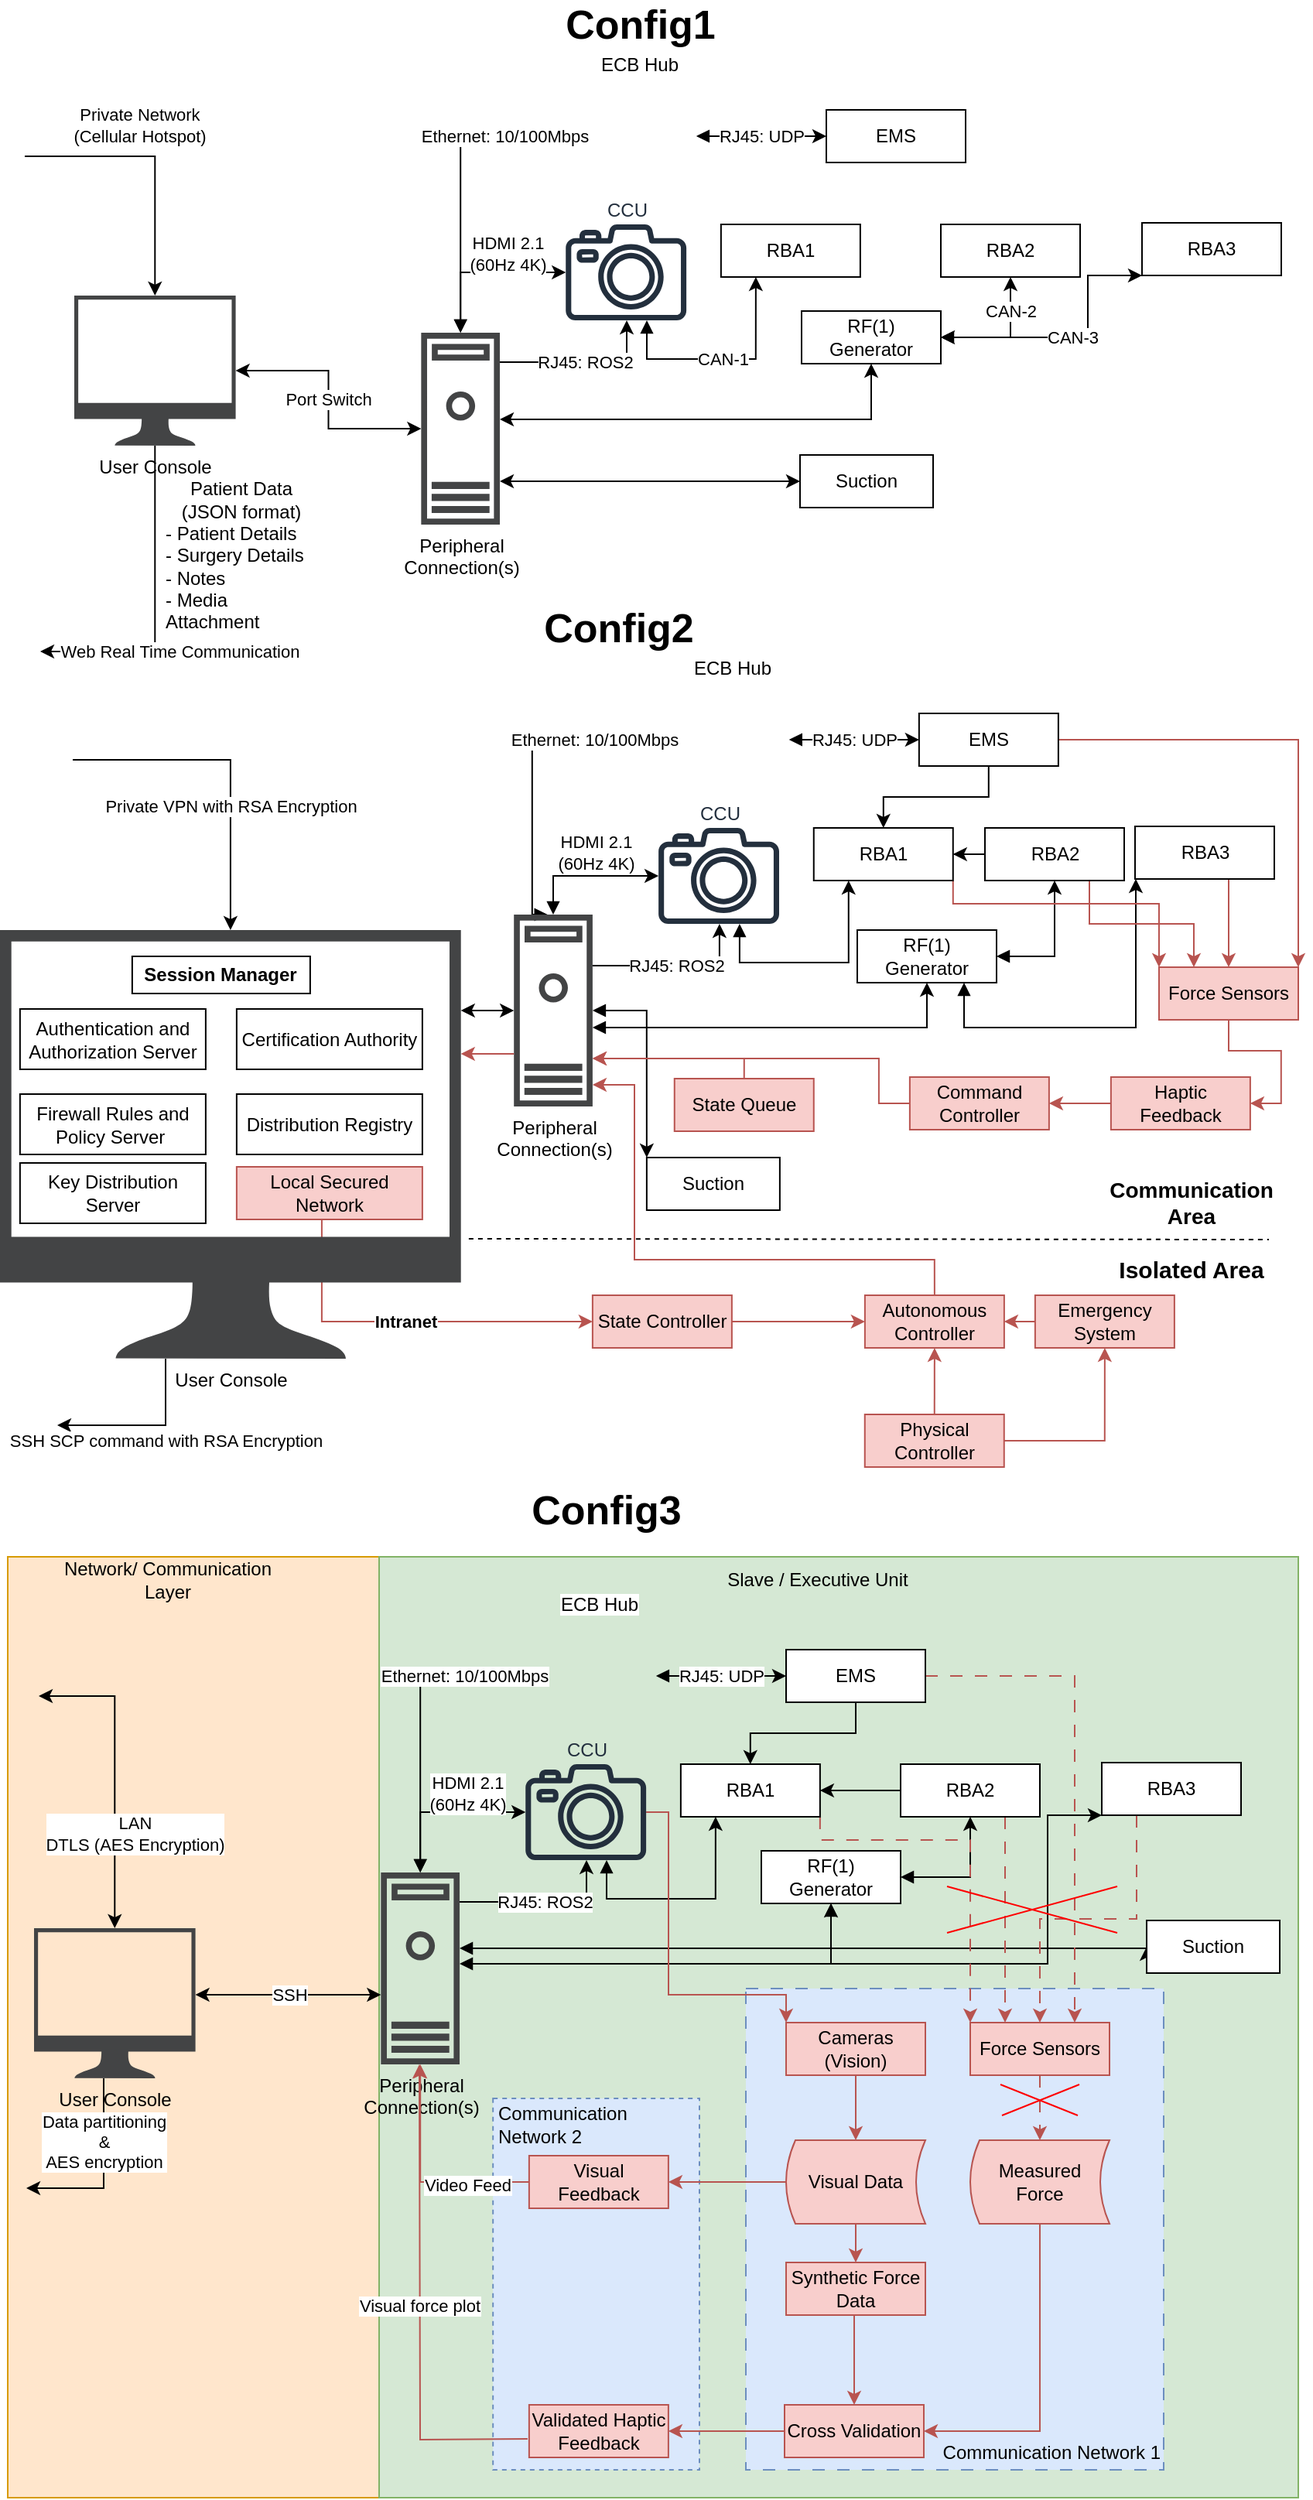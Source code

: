 <mxfile version="23.1.4" type="github">
  <diagram name="Page-1" id="s4RaWJjUozbvL954xzMi">
    <mxGraphModel dx="1195" dy="650" grid="1" gridSize="10" guides="1" tooltips="1" connect="1" arrows="1" fold="1" page="1" pageScale="1" pageWidth="850" pageHeight="1100" math="0" shadow="0">
      <root>
        <mxCell id="0" />
        <mxCell id="1" parent="0" />
        <mxCell id="iPAkWmY3nCHLN92yEFl7-107" value="&lt;p style=&quot;line-height: 110%;&quot;&gt;&lt;br&gt;&lt;/p&gt;" style="rounded=0;whiteSpace=wrap;html=1;fillColor=#ffe6cc;strokeColor=#d79b00;" vertex="1" parent="1">
          <mxGeometry x="8" y="1005" width="240" height="608" as="geometry" />
        </mxCell>
        <mxCell id="iPAkWmY3nCHLN92yEFl7-53" value="&lt;p style=&quot;line-height: 110%;&quot;&gt;&lt;br&gt;&lt;/p&gt;" style="rounded=0;whiteSpace=wrap;html=1;fillColor=#d5e8d4;strokeColor=#82b366;" vertex="1" parent="1">
          <mxGeometry x="248" y="1005" width="594" height="608" as="geometry" />
        </mxCell>
        <mxCell id="iPAkWmY3nCHLN92yEFl7-2" value="" style="rounded=0;whiteSpace=wrap;html=1;dashed=1;fillColor=#dae8fc;strokeColor=#6c8ebf;align=left;" vertex="1" parent="1">
          <mxGeometry x="321.59" y="1355" width="133.41" height="240" as="geometry" />
        </mxCell>
        <mxCell id="iPAkWmY3nCHLN92yEFl7-3" value="&lt;br&gt;&lt;br&gt;&lt;br&gt;&lt;br&gt;&lt;br&gt;&lt;br&gt;&lt;br&gt;&lt;br&gt;&lt;br&gt;&lt;br&gt;&lt;br&gt;&lt;br&gt;&lt;br&gt;&lt;br&gt;&lt;br&gt;&lt;br&gt;&lt;br&gt;&lt;br&gt;&lt;br&gt;&lt;br&gt;Communication Network 1" style="rounded=0;whiteSpace=wrap;html=1;dashed=1;dashPattern=8 8;fillColor=#dae8fc;strokeColor=#6c8ebf;align=right;" vertex="1" parent="1">
          <mxGeometry x="485" y="1284" width="270" height="311" as="geometry" />
        </mxCell>
        <mxCell id="iPAkWmY3nCHLN92yEFl7-4" value="Ethernet: 10/100Mbps" style="edgeStyle=orthogonalEdgeStyle;shape=connector;rounded=0;orthogonalLoop=1;jettySize=auto;html=1;entryX=0;entryY=0.5;entryDx=0;entryDy=0;labelBackgroundColor=default;strokeColor=default;align=center;verticalAlign=middle;fontFamily=Helvetica;fontSize=11;fontColor=default;endArrow=classic;startArrow=block;startFill=1;" edge="1" parent="1" source="iPAkWmY3nCHLN92yEFl7-9" target="iPAkWmY3nCHLN92yEFl7-18">
          <mxGeometry x="0.516" relative="1" as="geometry">
            <Array as="points">
              <mxPoint x="275" y="1082" />
            </Array>
            <mxPoint as="offset" />
          </mxGeometry>
        </mxCell>
        <mxCell id="iPAkWmY3nCHLN92yEFl7-5" value="HDMI 2.1&lt;br&gt;(60Hz 4K)" style="edgeStyle=orthogonalEdgeStyle;shape=connector;rounded=0;orthogonalLoop=1;jettySize=auto;html=1;labelBackgroundColor=default;strokeColor=default;align=center;verticalAlign=middle;fontFamily=Helvetica;fontSize=11;fontColor=default;endArrow=classic;startArrow=block;startFill=1;" edge="1" parent="1" source="iPAkWmY3nCHLN92yEFl7-9" target="iPAkWmY3nCHLN92yEFl7-12">
          <mxGeometry x="0.297" y="12" relative="1" as="geometry">
            <Array as="points">
              <mxPoint x="274.94" y="1170" />
            </Array>
            <mxPoint as="offset" />
          </mxGeometry>
        </mxCell>
        <mxCell id="iPAkWmY3nCHLN92yEFl7-6" style="edgeStyle=orthogonalEdgeStyle;shape=connector;rounded=0;orthogonalLoop=1;jettySize=auto;html=1;entryX=0.5;entryY=1;entryDx=0;entryDy=0;labelBackgroundColor=default;strokeColor=default;align=center;verticalAlign=middle;fontFamily=Helvetica;fontSize=11;fontColor=default;endArrow=classic;startArrow=block;startFill=1;" edge="1" parent="1" source="iPAkWmY3nCHLN92yEFl7-9" target="iPAkWmY3nCHLN92yEFl7-16">
          <mxGeometry relative="1" as="geometry">
            <Array as="points">
              <mxPoint x="540" y="1268" />
            </Array>
          </mxGeometry>
        </mxCell>
        <mxCell id="iPAkWmY3nCHLN92yEFl7-7" style="edgeStyle=orthogonalEdgeStyle;shape=connector;rounded=0;orthogonalLoop=1;jettySize=auto;html=1;entryX=0;entryY=0.5;entryDx=0;entryDy=0;labelBackgroundColor=default;strokeColor=default;align=center;verticalAlign=middle;fontFamily=Helvetica;fontSize=11;fontColor=default;endArrow=classic;startArrow=block;startFill=1;" edge="1" parent="1" source="iPAkWmY3nCHLN92yEFl7-9" target="iPAkWmY3nCHLN92yEFl7-13">
          <mxGeometry relative="1" as="geometry">
            <Array as="points">
              <mxPoint x="744" y="1258" />
            </Array>
          </mxGeometry>
        </mxCell>
        <mxCell id="iPAkWmY3nCHLN92yEFl7-8" value="RJ45: ROS2" style="edgeStyle=orthogonalEdgeStyle;rounded=0;orthogonalLoop=1;jettySize=auto;html=1;" edge="1" parent="1" source="iPAkWmY3nCHLN92yEFl7-9" target="iPAkWmY3nCHLN92yEFl7-12">
          <mxGeometry relative="1" as="geometry">
            <Array as="points">
              <mxPoint x="382" y="1228" />
            </Array>
          </mxGeometry>
        </mxCell>
        <mxCell id="iPAkWmY3nCHLN92yEFl7-9" value="Peripheral&lt;br&gt;Connection(s)" style="sketch=0;pointerEvents=1;shadow=0;dashed=0;html=1;strokeColor=none;fillColor=#434445;aspect=fixed;labelPosition=center;verticalLabelPosition=bottom;verticalAlign=top;align=center;outlineConnect=0;shape=mxgraph.vvd.machine;" vertex="1" parent="1">
          <mxGeometry x="249.17" y="1209" width="50.84" height="124" as="geometry" />
        </mxCell>
        <mxCell id="iPAkWmY3nCHLN92yEFl7-10" style="edgeStyle=orthogonalEdgeStyle;shape=connector;rounded=0;orthogonalLoop=1;jettySize=auto;html=1;entryX=0.25;entryY=1;entryDx=0;entryDy=0;labelBackgroundColor=default;strokeColor=default;align=center;verticalAlign=middle;fontFamily=Helvetica;fontSize=11;fontColor=default;endArrow=classic;startArrow=block;startFill=1;" edge="1" parent="1" source="iPAkWmY3nCHLN92yEFl7-12" target="iPAkWmY3nCHLN92yEFl7-20">
          <mxGeometry relative="1" as="geometry">
            <Array as="points">
              <mxPoint x="395" y="1226" />
              <mxPoint x="465" y="1226" />
            </Array>
          </mxGeometry>
        </mxCell>
        <mxCell id="iPAkWmY3nCHLN92yEFl7-11" style="edgeStyle=orthogonalEdgeStyle;rounded=0;orthogonalLoop=1;jettySize=auto;html=1;entryX=0;entryY=0;entryDx=0;entryDy=0;fillColor=#f8cecc;strokeColor=#b85450;" edge="1" parent="1" source="iPAkWmY3nCHLN92yEFl7-12" target="iPAkWmY3nCHLN92yEFl7-34">
          <mxGeometry relative="1" as="geometry">
            <Array as="points">
              <mxPoint x="435" y="1170" />
              <mxPoint x="435" y="1288" />
              <mxPoint x="511" y="1288" />
            </Array>
          </mxGeometry>
        </mxCell>
        <mxCell id="iPAkWmY3nCHLN92yEFl7-12" value="CCU" style="sketch=0;outlineConnect=0;fontColor=#232F3E;gradientColor=none;fillColor=#232F3D;strokeColor=none;dashed=0;verticalLabelPosition=top;verticalAlign=bottom;align=center;html=1;fontSize=12;fontStyle=0;aspect=fixed;pointerEvents=1;shape=mxgraph.aws4.camera2;labelPosition=center;" vertex="1" parent="1">
          <mxGeometry x="342.59" y="1139" width="78" height="62" as="geometry" />
        </mxCell>
        <mxCell id="iPAkWmY3nCHLN92yEFl7-13" value="Suction" style="rounded=0;whiteSpace=wrap;html=1;" vertex="1" parent="1">
          <mxGeometry x="744" y="1240" width="86" height="34" as="geometry" />
        </mxCell>
        <mxCell id="iPAkWmY3nCHLN92yEFl7-14" style="edgeStyle=orthogonalEdgeStyle;shape=connector;rounded=0;orthogonalLoop=1;jettySize=auto;html=1;entryX=0.5;entryY=1;entryDx=0;entryDy=0;labelBackgroundColor=default;strokeColor=default;align=center;verticalAlign=middle;fontFamily=Helvetica;fontSize=11;fontColor=default;endArrow=classic;startArrow=block;startFill=1;exitX=1;exitY=0.5;exitDx=0;exitDy=0;" edge="1" parent="1" source="iPAkWmY3nCHLN92yEFl7-16" target="iPAkWmY3nCHLN92yEFl7-32">
          <mxGeometry relative="1" as="geometry" />
        </mxCell>
        <mxCell id="iPAkWmY3nCHLN92yEFl7-15" style="edgeStyle=orthogonalEdgeStyle;shape=connector;rounded=0;orthogonalLoop=1;jettySize=auto;html=1;labelBackgroundColor=default;strokeColor=default;align=center;verticalAlign=middle;fontFamily=Helvetica;fontSize=11;fontColor=default;endArrow=classic;startArrow=block;startFill=1;entryX=0;entryY=1;entryDx=0;entryDy=0;" edge="1" parent="1" source="iPAkWmY3nCHLN92yEFl7-16" target="iPAkWmY3nCHLN92yEFl7-23">
          <mxGeometry relative="1" as="geometry">
            <mxPoint x="705" y="1178" as="targetPoint" />
            <Array as="points">
              <mxPoint x="540" y="1268" />
              <mxPoint x="680" y="1268" />
            </Array>
          </mxGeometry>
        </mxCell>
        <mxCell id="iPAkWmY3nCHLN92yEFl7-16" value="RF(1) Generator" style="rounded=0;whiteSpace=wrap;html=1;" vertex="1" parent="1">
          <mxGeometry x="495" y="1195" width="90" height="34" as="geometry" />
        </mxCell>
        <mxCell id="iPAkWmY3nCHLN92yEFl7-17" value="RJ45: UDP" style="edgeStyle=orthogonalEdgeStyle;shape=connector;rounded=0;orthogonalLoop=1;jettySize=auto;html=1;exitX=1;exitY=0.5;exitDx=0;exitDy=0;entryX=0;entryY=0.5;entryDx=0;entryDy=0;labelBackgroundColor=default;strokeColor=default;align=center;verticalAlign=middle;fontFamily=Helvetica;fontSize=11;fontColor=default;endArrow=classic;startArrow=block;startFill=1;" edge="1" parent="1" source="iPAkWmY3nCHLN92yEFl7-18" target="iPAkWmY3nCHLN92yEFl7-26">
          <mxGeometry relative="1" as="geometry">
            <Array as="points" />
          </mxGeometry>
        </mxCell>
        <mxCell id="iPAkWmY3nCHLN92yEFl7-18" value="ECB Hub" style="shape=image;html=1;verticalAlign=bottom;verticalLabelPosition=top;labelBackgroundColor=#ffffff;imageAspect=0;aspect=fixed;image=https://cdn1.iconfinder.com/data/icons/bootstrap-vol-3/16/motherboard-128.png;labelPosition=center;align=center;" vertex="1" parent="1">
          <mxGeometry x="352.94" y="1045" width="74" height="74" as="geometry" />
        </mxCell>
        <mxCell id="iPAkWmY3nCHLN92yEFl7-19" style="edgeStyle=orthogonalEdgeStyle;rounded=0;orthogonalLoop=1;jettySize=auto;html=1;exitX=1;exitY=1;exitDx=0;exitDy=0;entryX=0;entryY=0;entryDx=0;entryDy=0;fillColor=#f8cecc;strokeColor=#b85450;dashed=1;dashPattern=8 8;" edge="1" parent="1" source="iPAkWmY3nCHLN92yEFl7-20" target="iPAkWmY3nCHLN92yEFl7-28">
          <mxGeometry relative="1" as="geometry">
            <Array as="points">
              <mxPoint x="533" y="1188" />
              <mxPoint x="630" y="1188" />
            </Array>
          </mxGeometry>
        </mxCell>
        <mxCell id="iPAkWmY3nCHLN92yEFl7-20" value="RBA1" style="rounded=0;whiteSpace=wrap;html=1;" vertex="1" parent="1">
          <mxGeometry x="442.94" y="1139" width="90" height="34" as="geometry" />
        </mxCell>
        <mxCell id="iPAkWmY3nCHLN92yEFl7-21" value="" style="edgeStyle=orthogonalEdgeStyle;shape=connector;rounded=0;orthogonalLoop=1;jettySize=auto;html=1;labelBackgroundColor=default;strokeColor=default;align=center;verticalAlign=middle;fontFamily=Helvetica;fontSize=11;fontColor=default;endArrow=classic;" edge="1" parent="1" source="iPAkWmY3nCHLN92yEFl7-32" target="iPAkWmY3nCHLN92yEFl7-20">
          <mxGeometry relative="1" as="geometry" />
        </mxCell>
        <mxCell id="iPAkWmY3nCHLN92yEFl7-22" style="edgeStyle=orthogonalEdgeStyle;rounded=0;orthogonalLoop=1;jettySize=auto;html=1;exitX=0.25;exitY=1;exitDx=0;exitDy=0;fillColor=#f8cecc;strokeColor=#b85450;dashed=1;dashPattern=8 8;" edge="1" parent="1" source="iPAkWmY3nCHLN92yEFl7-23" target="iPAkWmY3nCHLN92yEFl7-28">
          <mxGeometry relative="1" as="geometry" />
        </mxCell>
        <mxCell id="iPAkWmY3nCHLN92yEFl7-23" value="RBA3" style="rounded=0;whiteSpace=wrap;html=1;" vertex="1" parent="1">
          <mxGeometry x="715" y="1138" width="90" height="34" as="geometry" />
        </mxCell>
        <mxCell id="iPAkWmY3nCHLN92yEFl7-24" value="" style="edgeStyle=orthogonalEdgeStyle;shape=connector;rounded=0;orthogonalLoop=1;jettySize=auto;html=1;labelBackgroundColor=default;strokeColor=default;align=center;verticalAlign=middle;fontFamily=Helvetica;fontSize=11;fontColor=default;endArrow=classic;" edge="1" parent="1" source="iPAkWmY3nCHLN92yEFl7-26" target="iPAkWmY3nCHLN92yEFl7-20">
          <mxGeometry relative="1" as="geometry" />
        </mxCell>
        <mxCell id="iPAkWmY3nCHLN92yEFl7-25" style="edgeStyle=orthogonalEdgeStyle;rounded=0;orthogonalLoop=1;jettySize=auto;html=1;exitX=1;exitY=0.5;exitDx=0;exitDy=0;entryX=0.75;entryY=0;entryDx=0;entryDy=0;fillColor=#f8cecc;strokeColor=#b85450;dashed=1;dashPattern=8 8;" edge="1" parent="1" source="iPAkWmY3nCHLN92yEFl7-26" target="iPAkWmY3nCHLN92yEFl7-28">
          <mxGeometry relative="1" as="geometry">
            <Array as="points">
              <mxPoint x="698" y="1082" />
            </Array>
          </mxGeometry>
        </mxCell>
        <mxCell id="iPAkWmY3nCHLN92yEFl7-26" value="EMS" style="rounded=0;whiteSpace=wrap;html=1;" vertex="1" parent="1">
          <mxGeometry x="511" y="1065" width="90" height="34" as="geometry" />
        </mxCell>
        <mxCell id="iPAkWmY3nCHLN92yEFl7-27" style="edgeStyle=orthogonalEdgeStyle;rounded=0;orthogonalLoop=1;jettySize=auto;html=1;exitX=0.5;exitY=1;exitDx=0;exitDy=0;fillColor=#f8cecc;strokeColor=#b85450;dashed=1;dashPattern=8 8;" edge="1" parent="1" source="iPAkWmY3nCHLN92yEFl7-28" target="iPAkWmY3nCHLN92yEFl7-39">
          <mxGeometry relative="1" as="geometry" />
        </mxCell>
        <mxCell id="iPAkWmY3nCHLN92yEFl7-28" value="Force Sensors" style="rounded=0;whiteSpace=wrap;html=1;fillColor=#f8cecc;strokeColor=#b85450;" vertex="1" parent="1">
          <mxGeometry x="630" y="1306" width="90" height="34" as="geometry" />
        </mxCell>
        <mxCell id="iPAkWmY3nCHLN92yEFl7-29" value="" style="edgeStyle=orthogonalEdgeStyle;rounded=0;orthogonalLoop=1;jettySize=auto;html=1;fillColor=#f8cecc;strokeColor=#b85450;" edge="1" parent="1" source="iPAkWmY3nCHLN92yEFl7-30" target="iPAkWmY3nCHLN92yEFl7-43">
          <mxGeometry relative="1" as="geometry" />
        </mxCell>
        <mxCell id="iPAkWmY3nCHLN92yEFl7-30" value="Cross Validation" style="rounded=0;whiteSpace=wrap;html=1;fillColor=#f8cecc;strokeColor=#b85450;" vertex="1" parent="1">
          <mxGeometry x="510" y="1553" width="90" height="34" as="geometry" />
        </mxCell>
        <mxCell id="iPAkWmY3nCHLN92yEFl7-31" style="edgeStyle=orthogonalEdgeStyle;rounded=0;orthogonalLoop=1;jettySize=auto;html=1;exitX=0.75;exitY=1;exitDx=0;exitDy=0;entryX=0.25;entryY=0;entryDx=0;entryDy=0;fillColor=#f8cecc;strokeColor=#b85450;dashed=1;dashPattern=8 8;" edge="1" parent="1" source="iPAkWmY3nCHLN92yEFl7-32" target="iPAkWmY3nCHLN92yEFl7-28">
          <mxGeometry relative="1" as="geometry" />
        </mxCell>
        <mxCell id="iPAkWmY3nCHLN92yEFl7-32" value="RBA2" style="rounded=0;whiteSpace=wrap;html=1;" vertex="1" parent="1">
          <mxGeometry x="585" y="1139" width="90" height="34" as="geometry" />
        </mxCell>
        <mxCell id="iPAkWmY3nCHLN92yEFl7-33" style="edgeStyle=orthogonalEdgeStyle;rounded=0;orthogonalLoop=1;jettySize=auto;html=1;exitX=0.5;exitY=1;exitDx=0;exitDy=0;fillColor=#f8cecc;strokeColor=#b85450;" edge="1" parent="1" source="iPAkWmY3nCHLN92yEFl7-34" target="iPAkWmY3nCHLN92yEFl7-37">
          <mxGeometry relative="1" as="geometry" />
        </mxCell>
        <mxCell id="iPAkWmY3nCHLN92yEFl7-34" value="Cameras (Vision)" style="rounded=0;whiteSpace=wrap;html=1;fillColor=#f8cecc;strokeColor=#b85450;" vertex="1" parent="1">
          <mxGeometry x="511" y="1306" width="90" height="34" as="geometry" />
        </mxCell>
        <mxCell id="iPAkWmY3nCHLN92yEFl7-35" value="" style="edgeStyle=orthogonalEdgeStyle;rounded=0;orthogonalLoop=1;jettySize=auto;html=1;fillColor=#f8cecc;strokeColor=#b85450;" edge="1" parent="1" source="iPAkWmY3nCHLN92yEFl7-37" target="iPAkWmY3nCHLN92yEFl7-41">
          <mxGeometry relative="1" as="geometry" />
        </mxCell>
        <mxCell id="iPAkWmY3nCHLN92yEFl7-36" value="" style="edgeStyle=orthogonalEdgeStyle;rounded=0;orthogonalLoop=1;jettySize=auto;html=1;entryX=1;entryY=0.5;entryDx=0;entryDy=0;fillColor=#f8cecc;strokeColor=#b85450;" edge="1" parent="1" source="iPAkWmY3nCHLN92yEFl7-37" target="iPAkWmY3nCHLN92yEFl7-45">
          <mxGeometry relative="1" as="geometry">
            <mxPoint x="446" y="1396" as="targetPoint" />
          </mxGeometry>
        </mxCell>
        <mxCell id="iPAkWmY3nCHLN92yEFl7-37" value="Visual Data" style="shape=dataStorage;whiteSpace=wrap;html=1;fixedSize=1;size=6;fillColor=#f8cecc;strokeColor=#b85450;" vertex="1" parent="1">
          <mxGeometry x="511" y="1382" width="90" height="54" as="geometry" />
        </mxCell>
        <mxCell id="iPAkWmY3nCHLN92yEFl7-38" style="edgeStyle=orthogonalEdgeStyle;rounded=0;orthogonalLoop=1;jettySize=auto;html=1;exitX=0.5;exitY=1;exitDx=0;exitDy=0;entryX=1;entryY=0.5;entryDx=0;entryDy=0;fillColor=#f8cecc;strokeColor=#b85450;" edge="1" parent="1" source="iPAkWmY3nCHLN92yEFl7-39" target="iPAkWmY3nCHLN92yEFl7-30">
          <mxGeometry relative="1" as="geometry" />
        </mxCell>
        <mxCell id="iPAkWmY3nCHLN92yEFl7-39" value="Measured &lt;br&gt;Force" style="shape=dataStorage;whiteSpace=wrap;html=1;fixedSize=1;size=6;fillColor=#f8cecc;strokeColor=#b85450;" vertex="1" parent="1">
          <mxGeometry x="630" y="1382" width="90" height="54" as="geometry" />
        </mxCell>
        <mxCell id="iPAkWmY3nCHLN92yEFl7-40" style="edgeStyle=orthogonalEdgeStyle;rounded=0;orthogonalLoop=1;jettySize=auto;html=1;exitX=0.75;exitY=1;exitDx=0;exitDy=0;entryX=0.5;entryY=0;entryDx=0;entryDy=0;fillColor=#f8cecc;strokeColor=#b85450;" edge="1" parent="1" source="iPAkWmY3nCHLN92yEFl7-41" target="iPAkWmY3nCHLN92yEFl7-30">
          <mxGeometry relative="1" as="geometry">
            <Array as="points">
              <mxPoint x="555" y="1495" />
            </Array>
          </mxGeometry>
        </mxCell>
        <mxCell id="iPAkWmY3nCHLN92yEFl7-41" value="Synthetic Force Data" style="whiteSpace=wrap;html=1;fillColor=#f8cecc;strokeColor=#b85450;" vertex="1" parent="1">
          <mxGeometry x="511" y="1461" width="90" height="34" as="geometry" />
        </mxCell>
        <mxCell id="iPAkWmY3nCHLN92yEFl7-42" value="Visual force plot" style="edgeStyle=orthogonalEdgeStyle;rounded=0;orthogonalLoop=1;jettySize=auto;html=1;fillColor=#f8cecc;strokeColor=#b85450;" edge="1" parent="1">
          <mxGeometry relative="1" as="geometry">
            <mxPoint x="343.94" y="1575" as="sourcePoint" />
            <mxPoint x="274" y="1333" as="targetPoint" />
          </mxGeometry>
        </mxCell>
        <mxCell id="iPAkWmY3nCHLN92yEFl7-43" value="Validated Haptic Feedback" style="rounded=0;whiteSpace=wrap;html=1;fillColor=#f8cecc;strokeColor=#b85450;" vertex="1" parent="1">
          <mxGeometry x="344.94" y="1553" width="90" height="34" as="geometry" />
        </mxCell>
        <mxCell id="iPAkWmY3nCHLN92yEFl7-44" value="Video Feed" style="edgeStyle=orthogonalEdgeStyle;rounded=0;orthogonalLoop=1;jettySize=auto;html=1;exitX=0;exitY=0.5;exitDx=0;exitDy=0;fillColor=#f8cecc;strokeColor=#b85450;" edge="1" parent="1" source="iPAkWmY3nCHLN92yEFl7-45" target="iPAkWmY3nCHLN92yEFl7-9">
          <mxGeometry x="-0.458" y="2" relative="1" as="geometry">
            <mxPoint x="275" y="1318" as="targetPoint" />
            <mxPoint as="offset" />
          </mxGeometry>
        </mxCell>
        <mxCell id="iPAkWmY3nCHLN92yEFl7-45" value="Visual Feedback" style="whiteSpace=wrap;html=1;fillColor=#f8cecc;strokeColor=#b85450;" vertex="1" parent="1">
          <mxGeometry x="344.94" y="1392" width="90" height="34" as="geometry" />
        </mxCell>
        <mxCell id="iPAkWmY3nCHLN92yEFl7-46" value="Communication Network 2" style="text;html=1;align=left;verticalAlign=middle;whiteSpace=wrap;rounded=0;" vertex="1" parent="1">
          <mxGeometry x="323.3" y="1362" width="130" height="20" as="geometry" />
        </mxCell>
        <mxCell id="iPAkWmY3nCHLN92yEFl7-47" value="" style="endArrow=none;html=1;rounded=0;strokeColor=#FF0000;" edge="1" parent="1">
          <mxGeometry width="50" height="50" relative="1" as="geometry">
            <mxPoint x="650.5" y="1366" as="sourcePoint" />
            <mxPoint x="700.5" y="1346" as="targetPoint" />
          </mxGeometry>
        </mxCell>
        <mxCell id="iPAkWmY3nCHLN92yEFl7-48" value="" style="endArrow=none;html=1;rounded=0;strokeColor=#FF0000;" edge="1" parent="1">
          <mxGeometry width="50" height="50" relative="1" as="geometry">
            <mxPoint x="649.5" y="1346" as="sourcePoint" />
            <mxPoint x="699.5" y="1366" as="targetPoint" />
          </mxGeometry>
        </mxCell>
        <mxCell id="iPAkWmY3nCHLN92yEFl7-106" value="LAN &lt;br&gt;DTLS (AES Encryption)" style="edgeStyle=orthogonalEdgeStyle;rounded=0;orthogonalLoop=1;jettySize=auto;html=1;startArrow=classic;startFill=1;" edge="1" parent="1" source="iPAkWmY3nCHLN92yEFl7-49">
          <mxGeometry x="-0.381" y="-13" relative="1" as="geometry">
            <mxPoint x="28" y="1095" as="targetPoint" />
            <Array as="points">
              <mxPoint x="77" y="1095" />
            </Array>
            <mxPoint as="offset" />
          </mxGeometry>
        </mxCell>
        <mxCell id="iPAkWmY3nCHLN92yEFl7-168" value="Data partitioning &lt;br&gt;&amp;amp; &lt;br&gt;AES encryption" style="edgeStyle=orthogonalEdgeStyle;rounded=0;orthogonalLoop=1;jettySize=auto;html=1;" edge="1" parent="1" source="iPAkWmY3nCHLN92yEFl7-49">
          <mxGeometry x="-0.322" relative="1" as="geometry">
            <mxPoint x="20" y="1413" as="targetPoint" />
            <Array as="points">
              <mxPoint x="70" y="1413" />
            </Array>
            <mxPoint as="offset" />
          </mxGeometry>
        </mxCell>
        <mxCell id="iPAkWmY3nCHLN92yEFl7-49" value="User Console" style="sketch=0;pointerEvents=1;shadow=0;dashed=0;html=1;strokeColor=none;fillColor=#434445;aspect=fixed;labelPosition=center;verticalLabelPosition=bottom;verticalAlign=top;align=center;outlineConnect=0;shape=mxgraph.vvd.monitor;" vertex="1" parent="1">
          <mxGeometry x="25.0" y="1245" width="104.3" height="97" as="geometry" />
        </mxCell>
        <mxCell id="iPAkWmY3nCHLN92yEFl7-50" value="SSH" style="edgeStyle=orthogonalEdgeStyle;rounded=0;orthogonalLoop=1;jettySize=auto;html=1;startArrow=classic;startFill=1;" edge="1" parent="1" source="iPAkWmY3nCHLN92yEFl7-49" target="iPAkWmY3nCHLN92yEFl7-9">
          <mxGeometry x="0.013" relative="1" as="geometry">
            <mxPoint x="290.999" y="1245" as="sourcePoint" />
            <mxPoint x="359.17" y="1155" as="targetPoint" />
            <Array as="points">
              <mxPoint x="235" y="1288" />
              <mxPoint x="235" y="1288" />
            </Array>
            <mxPoint as="offset" />
          </mxGeometry>
        </mxCell>
        <mxCell id="iPAkWmY3nCHLN92yEFl7-51" value="" style="endArrow=none;html=1;rounded=0;strokeColor=#FF0000;" edge="1" parent="1">
          <mxGeometry width="50" height="50" relative="1" as="geometry">
            <mxPoint x="615" y="1248" as="sourcePoint" />
            <mxPoint x="725" y="1218" as="targetPoint" />
          </mxGeometry>
        </mxCell>
        <mxCell id="iPAkWmY3nCHLN92yEFl7-52" value="" style="endArrow=none;html=1;rounded=0;strokeColor=#FF0000;" edge="1" parent="1">
          <mxGeometry width="50" height="50" relative="1" as="geometry">
            <mxPoint x="615" y="1218" as="sourcePoint" />
            <mxPoint x="725" y="1248" as="targetPoint" />
          </mxGeometry>
        </mxCell>
        <mxCell id="iPAkWmY3nCHLN92yEFl7-54" value="Slave / Executive Unit" style="text;html=1;align=center;verticalAlign=middle;whiteSpace=wrap;rounded=0;" vertex="1" parent="1">
          <mxGeometry x="463" y="1005" width="137" height="30" as="geometry" />
        </mxCell>
        <mxCell id="iPAkWmY3nCHLN92yEFl7-80" value="Ethernet: 10/100Mbps" style="edgeStyle=orthogonalEdgeStyle;shape=connector;rounded=0;orthogonalLoop=1;jettySize=auto;html=1;entryX=0;entryY=0.5;entryDx=0;entryDy=0;labelBackgroundColor=default;strokeColor=default;align=center;verticalAlign=middle;fontFamily=Helvetica;fontSize=11;fontColor=default;endArrow=classic;startArrow=block;startFill=1;" edge="1" parent="1" source="iPAkWmY3nCHLN92yEFl7-84" target="iPAkWmY3nCHLN92yEFl7-91">
          <mxGeometry x="0.516" relative="1" as="geometry">
            <Array as="points">
              <mxPoint x="301" y="87" />
            </Array>
            <mxPoint as="offset" />
          </mxGeometry>
        </mxCell>
        <mxCell id="iPAkWmY3nCHLN92yEFl7-81" value="HDMI 2.1&lt;br&gt;(60Hz 4K)" style="edgeStyle=orthogonalEdgeStyle;shape=connector;rounded=0;orthogonalLoop=1;jettySize=auto;html=1;labelBackgroundColor=default;strokeColor=default;align=center;verticalAlign=middle;fontFamily=Helvetica;fontSize=11;fontColor=default;endArrow=classic;startArrow=block;startFill=1;" edge="1" parent="1" source="iPAkWmY3nCHLN92yEFl7-84" target="iPAkWmY3nCHLN92yEFl7-86">
          <mxGeometry x="0.297" y="12" relative="1" as="geometry">
            <Array as="points">
              <mxPoint x="300.94" y="175" />
            </Array>
            <mxPoint as="offset" />
          </mxGeometry>
        </mxCell>
        <mxCell id="iPAkWmY3nCHLN92yEFl7-83" value="RJ45: ROS2" style="edgeStyle=orthogonalEdgeStyle;rounded=0;orthogonalLoop=1;jettySize=auto;html=1;" edge="1" parent="1" source="iPAkWmY3nCHLN92yEFl7-84" target="iPAkWmY3nCHLN92yEFl7-86">
          <mxGeometry relative="1" as="geometry">
            <Array as="points">
              <mxPoint x="408" y="233" />
            </Array>
          </mxGeometry>
        </mxCell>
        <mxCell id="iPAkWmY3nCHLN92yEFl7-84" value="Peripheral&lt;br&gt;Connection(s)" style="sketch=0;pointerEvents=1;shadow=0;dashed=0;html=1;strokeColor=none;fillColor=#434445;aspect=fixed;labelPosition=center;verticalLabelPosition=bottom;verticalAlign=top;align=center;outlineConnect=0;shape=mxgraph.vvd.machine;" vertex="1" parent="1">
          <mxGeometry x="275.17" y="214" width="50.84" height="124" as="geometry" />
        </mxCell>
        <mxCell id="iPAkWmY3nCHLN92yEFl7-85" value="CAN-1" style="edgeStyle=orthogonalEdgeStyle;shape=connector;rounded=0;orthogonalLoop=1;jettySize=auto;html=1;entryX=0.25;entryY=1;entryDx=0;entryDy=0;labelBackgroundColor=default;strokeColor=default;align=center;verticalAlign=middle;fontFamily=Helvetica;fontSize=11;fontColor=default;endArrow=classic;startArrow=block;startFill=1;" edge="1" parent="1" source="iPAkWmY3nCHLN92yEFl7-86" target="iPAkWmY3nCHLN92yEFl7-92">
          <mxGeometry relative="1" as="geometry">
            <Array as="points">
              <mxPoint x="421" y="231" />
              <mxPoint x="491" y="231" />
            </Array>
          </mxGeometry>
        </mxCell>
        <mxCell id="iPAkWmY3nCHLN92yEFl7-86" value="CCU" style="sketch=0;outlineConnect=0;fontColor=#232F3E;gradientColor=none;fillColor=#232F3D;strokeColor=none;dashed=0;verticalLabelPosition=top;verticalAlign=bottom;align=center;html=1;fontSize=12;fontStyle=0;aspect=fixed;pointerEvents=1;shape=mxgraph.aws4.camera2;labelPosition=center;" vertex="1" parent="1">
          <mxGeometry x="368.59" y="144" width="78" height="62" as="geometry" />
        </mxCell>
        <mxCell id="iPAkWmY3nCHLN92yEFl7-99" style="edgeStyle=orthogonalEdgeStyle;rounded=0;orthogonalLoop=1;jettySize=auto;html=1;startArrow=classic;startFill=1;" edge="1" parent="1" source="iPAkWmY3nCHLN92yEFl7-87" target="iPAkWmY3nCHLN92yEFl7-84">
          <mxGeometry relative="1" as="geometry">
            <Array as="points">
              <mxPoint x="469" y="310" />
              <mxPoint x="469" y="310" />
            </Array>
          </mxGeometry>
        </mxCell>
        <mxCell id="iPAkWmY3nCHLN92yEFl7-87" value="Suction" style="rounded=0;whiteSpace=wrap;html=1;" vertex="1" parent="1">
          <mxGeometry x="520" y="293" width="86" height="34" as="geometry" />
        </mxCell>
        <mxCell id="iPAkWmY3nCHLN92yEFl7-88" value="CAN-3" style="edgeStyle=orthogonalEdgeStyle;shape=connector;rounded=0;orthogonalLoop=1;jettySize=auto;html=1;labelBackgroundColor=default;strokeColor=default;align=center;verticalAlign=middle;fontFamily=Helvetica;fontSize=11;fontColor=default;endArrow=classic;startArrow=block;startFill=1;entryX=0;entryY=1;entryDx=0;entryDy=0;" edge="1" parent="1" source="iPAkWmY3nCHLN92yEFl7-89" target="iPAkWmY3nCHLN92yEFl7-93">
          <mxGeometry relative="1" as="geometry">
            <mxPoint x="731" y="183" as="targetPoint" />
            <Array as="points">
              <mxPoint x="706" y="217" />
              <mxPoint x="706" y="177" />
            </Array>
          </mxGeometry>
        </mxCell>
        <mxCell id="iPAkWmY3nCHLN92yEFl7-101" style="edgeStyle=orthogonalEdgeStyle;rounded=0;orthogonalLoop=1;jettySize=auto;html=1;startArrow=classic;startFill=1;" edge="1" parent="1" source="iPAkWmY3nCHLN92yEFl7-89" target="iPAkWmY3nCHLN92yEFl7-84">
          <mxGeometry relative="1" as="geometry">
            <Array as="points">
              <mxPoint x="566" y="270" />
            </Array>
          </mxGeometry>
        </mxCell>
        <mxCell id="iPAkWmY3nCHLN92yEFl7-89" value="RF(1) Generator" style="rounded=0;whiteSpace=wrap;html=1;" vertex="1" parent="1">
          <mxGeometry x="521" y="200" width="90" height="34" as="geometry" />
        </mxCell>
        <mxCell id="iPAkWmY3nCHLN92yEFl7-90" value="RJ45: UDP" style="edgeStyle=orthogonalEdgeStyle;shape=connector;rounded=0;orthogonalLoop=1;jettySize=auto;html=1;exitX=1;exitY=0.5;exitDx=0;exitDy=0;entryX=0;entryY=0.5;entryDx=0;entryDy=0;labelBackgroundColor=default;strokeColor=default;align=center;verticalAlign=middle;fontFamily=Helvetica;fontSize=11;fontColor=default;endArrow=classic;startArrow=block;startFill=1;" edge="1" parent="1" source="iPAkWmY3nCHLN92yEFl7-91" target="iPAkWmY3nCHLN92yEFl7-95">
          <mxGeometry relative="1" as="geometry">
            <Array as="points" />
          </mxGeometry>
        </mxCell>
        <mxCell id="iPAkWmY3nCHLN92yEFl7-91" value="ECB Hub" style="shape=image;html=1;verticalAlign=bottom;verticalLabelPosition=top;labelBackgroundColor=#ffffff;imageAspect=0;aspect=fixed;image=https://cdn1.iconfinder.com/data/icons/bootstrap-vol-3/16/motherboard-128.png;labelPosition=center;align=center;" vertex="1" parent="1">
          <mxGeometry x="378.94" y="50" width="74" height="74" as="geometry" />
        </mxCell>
        <mxCell id="iPAkWmY3nCHLN92yEFl7-92" value="RBA1" style="rounded=0;whiteSpace=wrap;html=1;" vertex="1" parent="1">
          <mxGeometry x="468.94" y="144" width="90" height="34" as="geometry" />
        </mxCell>
        <mxCell id="iPAkWmY3nCHLN92yEFl7-93" value="RBA3" style="rounded=0;whiteSpace=wrap;html=1;" vertex="1" parent="1">
          <mxGeometry x="741" y="143" width="90" height="34" as="geometry" />
        </mxCell>
        <mxCell id="iPAkWmY3nCHLN92yEFl7-95" value="EMS" style="rounded=0;whiteSpace=wrap;html=1;" vertex="1" parent="1">
          <mxGeometry x="537" y="70" width="90" height="34" as="geometry" />
        </mxCell>
        <mxCell id="iPAkWmY3nCHLN92yEFl7-100" value="CAN-2" style="edgeStyle=orthogonalEdgeStyle;rounded=0;orthogonalLoop=1;jettySize=auto;html=1;entryX=1;entryY=0.5;entryDx=0;entryDy=0;startArrow=classic;startFill=1;" edge="1" parent="1" source="iPAkWmY3nCHLN92yEFl7-96" target="iPAkWmY3nCHLN92yEFl7-89">
          <mxGeometry x="-0.476" relative="1" as="geometry">
            <mxPoint as="offset" />
          </mxGeometry>
        </mxCell>
        <mxCell id="iPAkWmY3nCHLN92yEFl7-96" value="RBA2" style="rounded=0;whiteSpace=wrap;html=1;" vertex="1" parent="1">
          <mxGeometry x="611" y="144" width="90" height="34" as="geometry" />
        </mxCell>
        <mxCell id="iPAkWmY3nCHLN92yEFl7-102" value="Private Network &lt;br&gt;(Cellular Hotspot)" style="edgeStyle=orthogonalEdgeStyle;rounded=0;orthogonalLoop=1;jettySize=auto;html=1;startArrow=classic;startFill=1;endArrow=none;endFill=0;" edge="1" parent="1" source="iPAkWmY3nCHLN92yEFl7-97">
          <mxGeometry x="0.15" y="-20" relative="1" as="geometry">
            <mxPoint x="19" y="100" as="targetPoint" />
            <Array as="points">
              <mxPoint x="103" y="100" />
            </Array>
            <mxPoint as="offset" />
          </mxGeometry>
        </mxCell>
        <mxCell id="iPAkWmY3nCHLN92yEFl7-104" value="Web Real Time Communication" style="edgeStyle=orthogonalEdgeStyle;rounded=0;orthogonalLoop=1;jettySize=auto;html=1;" edge="1" parent="1" source="iPAkWmY3nCHLN92yEFl7-97">
          <mxGeometry x="0.284" y="-16" relative="1" as="geometry">
            <mxPoint x="29" y="420" as="targetPoint" />
            <Array as="points">
              <mxPoint x="103" y="420" />
            </Array>
            <mxPoint x="16" y="16" as="offset" />
          </mxGeometry>
        </mxCell>
        <mxCell id="iPAkWmY3nCHLN92yEFl7-97" value="User Console" style="sketch=0;pointerEvents=1;shadow=0;dashed=0;html=1;strokeColor=none;fillColor=#434445;aspect=fixed;labelPosition=center;verticalLabelPosition=bottom;verticalAlign=top;align=center;outlineConnect=0;shape=mxgraph.vvd.monitor;" vertex="1" parent="1">
          <mxGeometry x="51.0" y="190" width="104.3" height="97" as="geometry" />
        </mxCell>
        <mxCell id="iPAkWmY3nCHLN92yEFl7-98" value="Port Switch" style="edgeStyle=orthogonalEdgeStyle;rounded=0;orthogonalLoop=1;jettySize=auto;html=1;startArrow=classic;startFill=1;" edge="1" parent="1" source="iPAkWmY3nCHLN92yEFl7-97" target="iPAkWmY3nCHLN92yEFl7-84">
          <mxGeometry relative="1" as="geometry">
            <mxPoint x="316.999" y="250" as="sourcePoint" />
            <mxPoint x="385.17" y="160" as="targetPoint" />
            <Array as="points" />
          </mxGeometry>
        </mxCell>
        <mxCell id="iPAkWmY3nCHLN92yEFl7-105" value="Patient Data&lt;br&gt;(JSON format)&lt;br&gt;&lt;div style=&quot;text-align: left;&quot;&gt;&lt;span style=&quot;background-color: initial;&quot;&gt;- Patient Details&lt;/span&gt;&lt;/div&gt;&lt;div style=&quot;text-align: left;&quot;&gt;&lt;span style=&quot;background-color: initial;&quot;&gt;- Surgery Details&lt;/span&gt;&lt;/div&gt;&lt;div style=&quot;text-align: left;&quot;&gt;&lt;span style=&quot;background-color: initial;&quot;&gt;- Notes&lt;/span&gt;&lt;/div&gt;&lt;div style=&quot;text-align: left;&quot;&gt;&lt;span style=&quot;background-color: initial;&quot;&gt;- Media Attachment&lt;/span&gt;&lt;/div&gt;" style="text;html=1;align=center;verticalAlign=middle;whiteSpace=wrap;rounded=0;" vertex="1" parent="1">
          <mxGeometry x="109" y="313" width="100" height="90" as="geometry" />
        </mxCell>
        <mxCell id="iPAkWmY3nCHLN92yEFl7-108" value="Network/ Communication Layer" style="text;html=1;align=center;verticalAlign=middle;whiteSpace=wrap;rounded=0;" vertex="1" parent="1">
          <mxGeometry x="42.65" y="1005" width="137" height="30" as="geometry" />
        </mxCell>
        <mxCell id="iPAkWmY3nCHLN92yEFl7-109" value="Ethernet: 10/100Mbps" style="edgeStyle=orthogonalEdgeStyle;shape=connector;rounded=0;orthogonalLoop=1;jettySize=auto;html=1;entryX=0;entryY=0.5;entryDx=0;entryDy=0;labelBackgroundColor=default;strokeColor=default;align=center;verticalAlign=middle;fontFamily=Helvetica;fontSize=11;fontColor=default;endArrow=classic;exitX=0.428;exitY=0;exitDx=0;exitDy=0;exitPerimeter=0;startArrow=block;startFill=1;" edge="1" parent="1" source="iPAkWmY3nCHLN92yEFl7-114" target="iPAkWmY3nCHLN92yEFl7-122">
          <mxGeometry x="0.516" relative="1" as="geometry">
            <Array as="points">
              <mxPoint x="346.88" y="590" />
              <mxPoint x="346.88" y="477" />
            </Array>
            <mxPoint as="offset" />
          </mxGeometry>
        </mxCell>
        <mxCell id="iPAkWmY3nCHLN92yEFl7-110" value="HDMI 2.1&lt;br&gt;(60Hz 4K)" style="edgeStyle=orthogonalEdgeStyle;shape=connector;rounded=0;orthogonalLoop=1;jettySize=auto;html=1;labelBackgroundColor=default;strokeColor=default;align=center;verticalAlign=middle;fontFamily=Helvetica;fontSize=11;fontColor=default;endArrow=classic;startArrow=block;startFill=1;" edge="1" parent="1" source="iPAkWmY3nCHLN92yEFl7-114" target="iPAkWmY3nCHLN92yEFl7-116">
          <mxGeometry x="0.117" y="15" relative="1" as="geometry">
            <Array as="points">
              <mxPoint x="360.88" y="565" />
            </Array>
            <mxPoint as="offset" />
          </mxGeometry>
        </mxCell>
        <mxCell id="iPAkWmY3nCHLN92yEFl7-111" style="edgeStyle=orthogonalEdgeStyle;shape=connector;rounded=0;orthogonalLoop=1;jettySize=auto;html=1;entryX=0.5;entryY=1;entryDx=0;entryDy=0;labelBackgroundColor=default;strokeColor=default;align=center;verticalAlign=middle;fontFamily=Helvetica;fontSize=11;fontColor=default;endArrow=classic;startArrow=block;startFill=1;" edge="1" parent="1" source="iPAkWmY3nCHLN92yEFl7-114" target="iPAkWmY3nCHLN92yEFl7-120">
          <mxGeometry relative="1" as="geometry">
            <Array as="points">
              <mxPoint x="602" y="663" />
            </Array>
          </mxGeometry>
        </mxCell>
        <mxCell id="iPAkWmY3nCHLN92yEFl7-112" style="edgeStyle=orthogonalEdgeStyle;shape=connector;rounded=0;orthogonalLoop=1;jettySize=auto;html=1;entryX=0;entryY=0;entryDx=0;entryDy=0;labelBackgroundColor=default;strokeColor=default;align=center;verticalAlign=middle;fontFamily=Helvetica;fontSize=11;fontColor=default;endArrow=classic;startArrow=block;startFill=1;" edge="1" parent="1" source="iPAkWmY3nCHLN92yEFl7-114" target="iPAkWmY3nCHLN92yEFl7-117">
          <mxGeometry relative="1" as="geometry">
            <Array as="points">
              <mxPoint x="420.94" y="652" />
            </Array>
          </mxGeometry>
        </mxCell>
        <mxCell id="iPAkWmY3nCHLN92yEFl7-113" value="RJ45: ROS2" style="edgeStyle=orthogonalEdgeStyle;rounded=0;orthogonalLoop=1;jettySize=auto;html=1;" edge="1" parent="1" source="iPAkWmY3nCHLN92yEFl7-114" target="iPAkWmY3nCHLN92yEFl7-116">
          <mxGeometry relative="1" as="geometry">
            <Array as="points">
              <mxPoint x="467.94" y="623" />
            </Array>
          </mxGeometry>
        </mxCell>
        <mxCell id="iPAkWmY3nCHLN92yEFl7-114" value="Peripheral&lt;br&gt;Connection(s)" style="sketch=0;pointerEvents=1;shadow=0;dashed=0;html=1;strokeColor=none;fillColor=#434445;aspect=fixed;labelPosition=center;verticalLabelPosition=bottom;verticalAlign=top;align=center;outlineConnect=0;shape=mxgraph.vvd.machine;" vertex="1" parent="1">
          <mxGeometry x="335.11" y="590" width="50.84" height="124" as="geometry" />
        </mxCell>
        <mxCell id="iPAkWmY3nCHLN92yEFl7-115" style="edgeStyle=orthogonalEdgeStyle;shape=connector;rounded=0;orthogonalLoop=1;jettySize=auto;html=1;entryX=0.25;entryY=1;entryDx=0;entryDy=0;labelBackgroundColor=default;strokeColor=default;align=center;verticalAlign=middle;fontFamily=Helvetica;fontSize=11;fontColor=default;endArrow=classic;startArrow=block;startFill=1;" edge="1" parent="1" source="iPAkWmY3nCHLN92yEFl7-116" target="iPAkWmY3nCHLN92yEFl7-124">
          <mxGeometry relative="1" as="geometry">
            <Array as="points">
              <mxPoint x="480.94" y="621" />
              <mxPoint x="550.94" y="621" />
            </Array>
          </mxGeometry>
        </mxCell>
        <mxCell id="iPAkWmY3nCHLN92yEFl7-116" value="CCU" style="sketch=0;outlineConnect=0;fontColor=#232F3E;gradientColor=none;fillColor=#232F3D;strokeColor=none;dashed=0;verticalLabelPosition=top;verticalAlign=bottom;align=center;html=1;fontSize=12;fontStyle=0;aspect=fixed;pointerEvents=1;shape=mxgraph.aws4.camera2;labelPosition=center;" vertex="1" parent="1">
          <mxGeometry x="428.53" y="534" width="78" height="62" as="geometry" />
        </mxCell>
        <mxCell id="iPAkWmY3nCHLN92yEFl7-117" value="Suction" style="rounded=0;whiteSpace=wrap;html=1;" vertex="1" parent="1">
          <mxGeometry x="420.94" y="747" width="86" height="34" as="geometry" />
        </mxCell>
        <mxCell id="iPAkWmY3nCHLN92yEFl7-118" style="edgeStyle=orthogonalEdgeStyle;shape=connector;rounded=0;orthogonalLoop=1;jettySize=auto;html=1;entryX=0.5;entryY=1;entryDx=0;entryDy=0;labelBackgroundColor=default;strokeColor=default;align=center;verticalAlign=middle;fontFamily=Helvetica;fontSize=11;fontColor=default;endArrow=classic;startArrow=block;startFill=1;exitX=1;exitY=0.5;exitDx=0;exitDy=0;" edge="1" parent="1" source="iPAkWmY3nCHLN92yEFl7-120" target="iPAkWmY3nCHLN92yEFl7-138">
          <mxGeometry relative="1" as="geometry" />
        </mxCell>
        <mxCell id="iPAkWmY3nCHLN92yEFl7-119" style="edgeStyle=orthogonalEdgeStyle;shape=connector;rounded=0;orthogonalLoop=1;jettySize=auto;html=1;labelBackgroundColor=default;strokeColor=default;align=center;verticalAlign=middle;fontFamily=Helvetica;fontSize=11;fontColor=default;endArrow=classic;startArrow=block;startFill=1;entryX=0;entryY=1;entryDx=0;entryDy=0;" edge="1" parent="1" source="iPAkWmY3nCHLN92yEFl7-120" target="iPAkWmY3nCHLN92yEFl7-127">
          <mxGeometry relative="1" as="geometry">
            <mxPoint x="790.94" y="573" as="targetPoint" />
            <Array as="points">
              <mxPoint x="626" y="663" />
              <mxPoint x="737" y="663" />
              <mxPoint x="737" y="567" />
            </Array>
          </mxGeometry>
        </mxCell>
        <mxCell id="iPAkWmY3nCHLN92yEFl7-120" value="RF(1) Generator" style="rounded=0;whiteSpace=wrap;html=1;" vertex="1" parent="1">
          <mxGeometry x="557" y="600" width="90" height="34" as="geometry" />
        </mxCell>
        <mxCell id="iPAkWmY3nCHLN92yEFl7-121" value="RJ45: UDP" style="edgeStyle=orthogonalEdgeStyle;shape=connector;rounded=0;orthogonalLoop=1;jettySize=auto;html=1;exitX=1;exitY=0.5;exitDx=0;exitDy=0;entryX=0;entryY=0.5;entryDx=0;entryDy=0;labelBackgroundColor=default;strokeColor=default;align=center;verticalAlign=middle;fontFamily=Helvetica;fontSize=11;fontColor=default;endArrow=classic;startArrow=block;startFill=1;" edge="1" parent="1" source="iPAkWmY3nCHLN92yEFl7-122" target="iPAkWmY3nCHLN92yEFl7-130">
          <mxGeometry relative="1" as="geometry">
            <Array as="points" />
          </mxGeometry>
        </mxCell>
        <mxCell id="iPAkWmY3nCHLN92yEFl7-122" value="ECB Hub" style="shape=image;html=1;verticalAlign=bottom;verticalLabelPosition=top;labelBackgroundColor=#ffffff;imageAspect=0;aspect=fixed;image=https://cdn1.iconfinder.com/data/icons/bootstrap-vol-3/16/motherboard-128.png;labelPosition=center;align=center;" vertex="1" parent="1">
          <mxGeometry x="438.88" y="440" width="74" height="74" as="geometry" />
        </mxCell>
        <mxCell id="iPAkWmY3nCHLN92yEFl7-123" style="edgeStyle=orthogonalEdgeStyle;rounded=0;orthogonalLoop=1;jettySize=auto;html=1;exitX=1;exitY=1;exitDx=0;exitDy=0;entryX=0;entryY=0;entryDx=0;entryDy=0;fillColor=#f8cecc;strokeColor=#b85450;" edge="1" parent="1" source="iPAkWmY3nCHLN92yEFl7-124" target="iPAkWmY3nCHLN92yEFl7-142">
          <mxGeometry relative="1" as="geometry">
            <Array as="points">
              <mxPoint x="619" y="583" />
              <mxPoint x="752" y="583" />
            </Array>
          </mxGeometry>
        </mxCell>
        <mxCell id="iPAkWmY3nCHLN92yEFl7-124" value="RBA1" style="rounded=0;whiteSpace=wrap;html=1;" vertex="1" parent="1">
          <mxGeometry x="528.88" y="534" width="90" height="34" as="geometry" />
        </mxCell>
        <mxCell id="iPAkWmY3nCHLN92yEFl7-125" value="" style="edgeStyle=orthogonalEdgeStyle;shape=connector;rounded=0;orthogonalLoop=1;jettySize=auto;html=1;labelBackgroundColor=default;strokeColor=default;align=center;verticalAlign=middle;fontFamily=Helvetica;fontSize=11;fontColor=default;endArrow=classic;" edge="1" parent="1" source="iPAkWmY3nCHLN92yEFl7-138" target="iPAkWmY3nCHLN92yEFl7-124">
          <mxGeometry relative="1" as="geometry" />
        </mxCell>
        <mxCell id="iPAkWmY3nCHLN92yEFl7-126" style="edgeStyle=orthogonalEdgeStyle;rounded=0;orthogonalLoop=1;jettySize=auto;html=1;exitX=0.75;exitY=1;exitDx=0;exitDy=0;entryX=0.5;entryY=0;entryDx=0;entryDy=0;fillColor=#f8cecc;strokeColor=#b85450;" edge="1" parent="1" source="iPAkWmY3nCHLN92yEFl7-127" target="iPAkWmY3nCHLN92yEFl7-142">
          <mxGeometry relative="1" as="geometry">
            <Array as="points">
              <mxPoint x="797" y="567" />
            </Array>
          </mxGeometry>
        </mxCell>
        <mxCell id="iPAkWmY3nCHLN92yEFl7-127" value="RBA3" style="rounded=0;whiteSpace=wrap;html=1;" vertex="1" parent="1">
          <mxGeometry x="736.5" y="533" width="90" height="34" as="geometry" />
        </mxCell>
        <mxCell id="iPAkWmY3nCHLN92yEFl7-128" value="" style="edgeStyle=orthogonalEdgeStyle;shape=connector;rounded=0;orthogonalLoop=1;jettySize=auto;html=1;labelBackgroundColor=default;strokeColor=default;align=center;verticalAlign=middle;fontFamily=Helvetica;fontSize=11;fontColor=default;endArrow=classic;" edge="1" parent="1" source="iPAkWmY3nCHLN92yEFl7-130" target="iPAkWmY3nCHLN92yEFl7-124">
          <mxGeometry relative="1" as="geometry" />
        </mxCell>
        <mxCell id="iPAkWmY3nCHLN92yEFl7-129" style="edgeStyle=orthogonalEdgeStyle;rounded=0;orthogonalLoop=1;jettySize=auto;html=1;exitX=1;exitY=0.5;exitDx=0;exitDy=0;entryX=1;entryY=0;entryDx=0;entryDy=0;fillColor=#f8cecc;strokeColor=#b85450;" edge="1" parent="1" source="iPAkWmY3nCHLN92yEFl7-130" target="iPAkWmY3nCHLN92yEFl7-142">
          <mxGeometry relative="1" as="geometry">
            <Array as="points">
              <mxPoint x="842" y="477" />
            </Array>
          </mxGeometry>
        </mxCell>
        <mxCell id="iPAkWmY3nCHLN92yEFl7-130" value="EMS" style="rounded=0;whiteSpace=wrap;html=1;" vertex="1" parent="1">
          <mxGeometry x="596.94" y="460" width="90" height="34" as="geometry" />
        </mxCell>
        <mxCell id="iPAkWmY3nCHLN92yEFl7-131" style="edgeStyle=orthogonalEdgeStyle;rounded=0;orthogonalLoop=1;jettySize=auto;html=1;exitX=0;exitY=0.5;exitDx=0;exitDy=0;entryX=1;entryY=0.5;entryDx=0;entryDy=0;fillColor=#f8cecc;strokeColor=#b85450;" edge="1" parent="1" source="iPAkWmY3nCHLN92yEFl7-132" target="iPAkWmY3nCHLN92yEFl7-134">
          <mxGeometry relative="1" as="geometry" />
        </mxCell>
        <mxCell id="iPAkWmY3nCHLN92yEFl7-132" value="Haptic Feedback" style="rounded=0;whiteSpace=wrap;html=1;fillColor=#f8cecc;strokeColor=#b85450;" vertex="1" parent="1">
          <mxGeometry x="720.94" y="695" width="90" height="34" as="geometry" />
        </mxCell>
        <mxCell id="iPAkWmY3nCHLN92yEFl7-133" style="edgeStyle=orthogonalEdgeStyle;rounded=0;orthogonalLoop=1;jettySize=auto;html=1;exitX=0;exitY=0.5;exitDx=0;exitDy=0;strokeColor=#b85450;fillColor=#f8cecc;" edge="1" parent="1" source="iPAkWmY3nCHLN92yEFl7-134" target="iPAkWmY3nCHLN92yEFl7-114">
          <mxGeometry relative="1" as="geometry">
            <Array as="points">
              <mxPoint x="570.94" y="712" />
              <mxPoint x="570.94" y="683" />
            </Array>
          </mxGeometry>
        </mxCell>
        <mxCell id="iPAkWmY3nCHLN92yEFl7-134" value="Command Controller" style="rounded=0;whiteSpace=wrap;html=1;fillColor=#f8cecc;strokeColor=#b85450;" vertex="1" parent="1">
          <mxGeometry x="590.94" y="695" width="90" height="34" as="geometry" />
        </mxCell>
        <mxCell id="iPAkWmY3nCHLN92yEFl7-135" style="edgeStyle=orthogonalEdgeStyle;rounded=0;orthogonalLoop=1;jettySize=auto;html=1;exitX=0.5;exitY=0;exitDx=0;exitDy=0;fillColor=#f8cecc;strokeColor=#b85450;" edge="1" parent="1" source="iPAkWmY3nCHLN92yEFl7-136" target="iPAkWmY3nCHLN92yEFl7-114">
          <mxGeometry relative="1" as="geometry">
            <Array as="points">
              <mxPoint x="483.94" y="683" />
            </Array>
          </mxGeometry>
        </mxCell>
        <mxCell id="iPAkWmY3nCHLN92yEFl7-136" value="State Queue" style="rounded=0;whiteSpace=wrap;html=1;fillColor=#f8cecc;strokeColor=#b85450;" vertex="1" parent="1">
          <mxGeometry x="438.88" y="696" width="90" height="34" as="geometry" />
        </mxCell>
        <mxCell id="iPAkWmY3nCHLN92yEFl7-137" style="edgeStyle=orthogonalEdgeStyle;rounded=0;orthogonalLoop=1;jettySize=auto;html=1;exitX=0.75;exitY=1;exitDx=0;exitDy=0;entryX=0.25;entryY=0;entryDx=0;entryDy=0;fillColor=#f8cecc;strokeColor=#b85450;" edge="1" parent="1" source="iPAkWmY3nCHLN92yEFl7-138" target="iPAkWmY3nCHLN92yEFl7-142">
          <mxGeometry relative="1" as="geometry" />
        </mxCell>
        <mxCell id="iPAkWmY3nCHLN92yEFl7-138" value="RBA2" style="rounded=0;whiteSpace=wrap;html=1;" vertex="1" parent="1">
          <mxGeometry x="639.5" y="534" width="90" height="34" as="geometry" />
        </mxCell>
        <mxCell id="iPAkWmY3nCHLN92yEFl7-139" style="edgeStyle=orthogonalEdgeStyle;rounded=0;orthogonalLoop=1;jettySize=auto;html=1;exitX=0;exitY=0.5;exitDx=0;exitDy=0;entryX=1;entryY=0.5;entryDx=0;entryDy=0;fillColor=#f8cecc;strokeColor=#b85450;" edge="1" parent="1" source="iPAkWmY3nCHLN92yEFl7-140" target="iPAkWmY3nCHLN92yEFl7-152">
          <mxGeometry relative="1" as="geometry" />
        </mxCell>
        <mxCell id="iPAkWmY3nCHLN92yEFl7-140" value="Emergency System" style="rounded=0;whiteSpace=wrap;html=1;fillColor=#f8cecc;strokeColor=#b85450;" vertex="1" parent="1">
          <mxGeometry x="671.94" y="836" width="90" height="34" as="geometry" />
        </mxCell>
        <mxCell id="iPAkWmY3nCHLN92yEFl7-141" style="edgeStyle=orthogonalEdgeStyle;rounded=0;orthogonalLoop=1;jettySize=auto;html=1;exitX=0.5;exitY=1;exitDx=0;exitDy=0;entryX=1;entryY=0.5;entryDx=0;entryDy=0;fillColor=#f8cecc;strokeColor=#b85450;" edge="1" parent="1" source="iPAkWmY3nCHLN92yEFl7-142" target="iPAkWmY3nCHLN92yEFl7-132">
          <mxGeometry relative="1" as="geometry" />
        </mxCell>
        <mxCell id="iPAkWmY3nCHLN92yEFl7-142" value="Force Sensors" style="rounded=0;whiteSpace=wrap;html=1;fillColor=#f8cecc;strokeColor=#b85450;" vertex="1" parent="1">
          <mxGeometry x="752" y="624" width="90" height="34" as="geometry" />
        </mxCell>
        <mxCell id="iPAkWmY3nCHLN92yEFl7-143" value="" style="group" vertex="1" connectable="0" parent="1">
          <mxGeometry x="723" y="756" width="100" height="80" as="geometry" />
        </mxCell>
        <mxCell id="iPAkWmY3nCHLN92yEFl7-144" value="&lt;font style=&quot;font-size: 15px;&quot;&gt;&lt;b&gt;Isolated Area&lt;/b&gt;&lt;/font&gt;" style="text;html=1;align=center;verticalAlign=middle;whiteSpace=wrap;rounded=0;" vertex="1" parent="iPAkWmY3nCHLN92yEFl7-143">
          <mxGeometry y="46" width="100" height="34" as="geometry" />
        </mxCell>
        <mxCell id="iPAkWmY3nCHLN92yEFl7-145" value="&lt;font style=&quot;font-size: 14px;&quot;&gt;&lt;b&gt;Communication Area&lt;/b&gt;&lt;/font&gt;" style="text;html=1;align=center;verticalAlign=middle;whiteSpace=wrap;rounded=0;" vertex="1" parent="iPAkWmY3nCHLN92yEFl7-143">
          <mxGeometry x="5" width="90" height="40" as="geometry" />
        </mxCell>
        <mxCell id="iPAkWmY3nCHLN92yEFl7-146" style="edgeStyle=orthogonalEdgeStyle;rounded=0;orthogonalLoop=1;jettySize=auto;html=1;exitX=1;exitY=0.5;exitDx=0;exitDy=0;entryX=0;entryY=0.5;entryDx=0;entryDy=0;fillColor=#f8cecc;strokeColor=#b85450;" edge="1" parent="1" source="iPAkWmY3nCHLN92yEFl7-147" target="iPAkWmY3nCHLN92yEFl7-152">
          <mxGeometry relative="1" as="geometry" />
        </mxCell>
        <mxCell id="iPAkWmY3nCHLN92yEFl7-147" value="State Controller" style="rounded=0;whiteSpace=wrap;html=1;fillColor=#f8cecc;strokeColor=#b85450;" vertex="1" parent="1">
          <mxGeometry x="385.94" y="836" width="90" height="34" as="geometry" />
        </mxCell>
        <mxCell id="iPAkWmY3nCHLN92yEFl7-148" style="edgeStyle=orthogonalEdgeStyle;rounded=0;orthogonalLoop=1;jettySize=auto;html=1;exitX=0.5;exitY=0;exitDx=0;exitDy=0;entryX=0.5;entryY=1;entryDx=0;entryDy=0;fillColor=#f8cecc;strokeColor=#b85450;" edge="1" parent="1" source="iPAkWmY3nCHLN92yEFl7-150" target="iPAkWmY3nCHLN92yEFl7-152">
          <mxGeometry relative="1" as="geometry" />
        </mxCell>
        <mxCell id="iPAkWmY3nCHLN92yEFl7-149" style="edgeStyle=orthogonalEdgeStyle;rounded=0;orthogonalLoop=1;jettySize=auto;html=1;exitX=1;exitY=0.5;exitDx=0;exitDy=0;entryX=0.5;entryY=1;entryDx=0;entryDy=0;fillColor=#f8cecc;strokeColor=#b85450;" edge="1" parent="1" source="iPAkWmY3nCHLN92yEFl7-150" target="iPAkWmY3nCHLN92yEFl7-140">
          <mxGeometry relative="1" as="geometry" />
        </mxCell>
        <mxCell id="iPAkWmY3nCHLN92yEFl7-150" value="Physical Controller" style="rounded=0;whiteSpace=wrap;html=1;fillColor=#f8cecc;strokeColor=#b85450;" vertex="1" parent="1">
          <mxGeometry x="561.88" y="913" width="90" height="34" as="geometry" />
        </mxCell>
        <mxCell id="iPAkWmY3nCHLN92yEFl7-151" style="edgeStyle=orthogonalEdgeStyle;rounded=0;orthogonalLoop=1;jettySize=auto;html=1;exitX=0.5;exitY=0;exitDx=0;exitDy=0;fillColor=#f8cecc;strokeColor=#b85450;" edge="1" parent="1" source="iPAkWmY3nCHLN92yEFl7-152" target="iPAkWmY3nCHLN92yEFl7-114">
          <mxGeometry relative="1" as="geometry">
            <Array as="points">
              <mxPoint x="607" y="813" />
              <mxPoint x="413" y="813" />
              <mxPoint x="413" y="700" />
            </Array>
          </mxGeometry>
        </mxCell>
        <mxCell id="iPAkWmY3nCHLN92yEFl7-152" value="Autonomous Controller" style="rounded=0;whiteSpace=wrap;html=1;fillColor=#f8cecc;strokeColor=#b85450;" vertex="1" parent="1">
          <mxGeometry x="561.94" y="836" width="90" height="34" as="geometry" />
        </mxCell>
        <mxCell id="iPAkWmY3nCHLN92yEFl7-153" value="&lt;b&gt;Session Manager&lt;/b&gt;" style="rounded=0;whiteSpace=wrap;html=1;" vertex="1" parent="1">
          <mxGeometry x="88.44" y="617" width="115" height="24" as="geometry" />
        </mxCell>
        <mxCell id="iPAkWmY3nCHLN92yEFl7-154" value="Authentication and Authorization Server" style="rounded=0;whiteSpace=wrap;html=1;" vertex="1" parent="1">
          <mxGeometry x="15.94" y="651" width="120" height="39" as="geometry" />
        </mxCell>
        <mxCell id="iPAkWmY3nCHLN92yEFl7-155" value="Firewall Rules and Policy Server&amp;nbsp;" style="rounded=0;whiteSpace=wrap;html=1;" vertex="1" parent="1">
          <mxGeometry x="15.94" y="706" width="120" height="39" as="geometry" />
        </mxCell>
        <mxCell id="iPAkWmY3nCHLN92yEFl7-156" value="Certification Authority" style="rounded=0;whiteSpace=wrap;html=1;" vertex="1" parent="1">
          <mxGeometry x="155.94" y="651" width="120" height="39" as="geometry" />
        </mxCell>
        <mxCell id="iPAkWmY3nCHLN92yEFl7-157" value="Distribution Registry" style="rounded=0;whiteSpace=wrap;html=1;" vertex="1" parent="1">
          <mxGeometry x="155.94" y="706" width="120" height="39" as="geometry" />
        </mxCell>
        <mxCell id="iPAkWmY3nCHLN92yEFl7-158" value="Key Distribution Server" style="rounded=0;whiteSpace=wrap;html=1;" vertex="1" parent="1">
          <mxGeometry x="15.94" y="750.5" width="120" height="39" as="geometry" />
        </mxCell>
        <mxCell id="iPAkWmY3nCHLN92yEFl7-159" value="Local Secured Network" style="rounded=0;whiteSpace=wrap;html=1;fillColor=#f8cecc;strokeColor=#b85450;" vertex="1" parent="1">
          <mxGeometry x="155.94" y="753" width="120" height="34" as="geometry" />
        </mxCell>
        <mxCell id="iPAkWmY3nCHLN92yEFl7-160" style="edgeStyle=orthogonalEdgeStyle;rounded=0;orthogonalLoop=1;jettySize=auto;html=1;startArrow=classic;startFill=1;" edge="1" parent="1" target="iPAkWmY3nCHLN92yEFl7-114" source="iPAkWmY3nCHLN92yEFl7-164">
          <mxGeometry relative="1" as="geometry">
            <mxPoint x="292.94" y="653" as="sourcePoint" />
            <mxPoint x="360.11" y="550" as="targetPoint" />
            <Array as="points">
              <mxPoint x="313" y="652" />
              <mxPoint x="313" y="652" />
            </Array>
          </mxGeometry>
        </mxCell>
        <mxCell id="iPAkWmY3nCHLN92yEFl7-161" style="edgeStyle=orthogonalEdgeStyle;rounded=0;orthogonalLoop=1;jettySize=auto;html=1;fillColor=#f8cecc;strokeColor=#b85450;" edge="1" parent="1" source="iPAkWmY3nCHLN92yEFl7-114" target="iPAkWmY3nCHLN92yEFl7-164">
          <mxGeometry relative="1" as="geometry">
            <mxPoint x="360.11" y="569.059" as="sourcePoint" />
            <Array as="points">
              <mxPoint x="313" y="680" />
              <mxPoint x="313" y="680" />
            </Array>
            <mxPoint x="292.94" y="683" as="targetPoint" />
          </mxGeometry>
        </mxCell>
        <mxCell id="iPAkWmY3nCHLN92yEFl7-162" value="" style="endArrow=none;dashed=1;html=1;rounded=0;exitX=1;exitY=0.75;exitDx=0;exitDy=0;" edge="1" parent="1">
          <mxGeometry width="50" height="50" relative="1" as="geometry">
            <mxPoint x="305.94" y="799.5" as="sourcePoint" />
            <mxPoint x="823" y="800" as="targetPoint" />
          </mxGeometry>
        </mxCell>
        <mxCell id="iPAkWmY3nCHLN92yEFl7-163" value="&lt;b&gt;Intranet&lt;/b&gt;" style="edgeStyle=orthogonalEdgeStyle;rounded=0;orthogonalLoop=1;jettySize=auto;html=1;entryX=0;entryY=0.5;entryDx=0;entryDy=0;fillColor=#f8cecc;strokeColor=#b85450;" edge="1" parent="1" source="iPAkWmY3nCHLN92yEFl7-159" target="iPAkWmY3nCHLN92yEFl7-147">
          <mxGeometry relative="1" as="geometry">
            <Array as="points">
              <mxPoint x="210.94" y="853" />
            </Array>
          </mxGeometry>
        </mxCell>
        <mxCell id="iPAkWmY3nCHLN92yEFl7-165" value="Private VPN with RSA Encryption" style="edgeStyle=orthogonalEdgeStyle;rounded=0;orthogonalLoop=1;jettySize=auto;html=1;startArrow=classic;startFill=1;endArrow=none;endFill=0;" edge="1" parent="1" source="iPAkWmY3nCHLN92yEFl7-164">
          <mxGeometry x="-0.245" relative="1" as="geometry">
            <mxPoint x="50" y="490" as="targetPoint" />
            <Array as="points">
              <mxPoint x="152" y="490" />
            </Array>
            <mxPoint as="offset" />
          </mxGeometry>
        </mxCell>
        <mxCell id="iPAkWmY3nCHLN92yEFl7-166" value="SSH SCP command with RSA Encryption" style="edgeStyle=orthogonalEdgeStyle;rounded=0;orthogonalLoop=1;jettySize=auto;html=1;" edge="1" parent="1" source="iPAkWmY3nCHLN92yEFl7-164">
          <mxGeometry x="-0.239" y="10" relative="1" as="geometry">
            <mxPoint x="40" y="920" as="targetPoint" />
            <Array as="points">
              <mxPoint x="110" y="920" />
            </Array>
            <mxPoint as="offset" />
          </mxGeometry>
        </mxCell>
        <mxCell id="iPAkWmY3nCHLN92yEFl7-164" value="User Console" style="sketch=0;pointerEvents=1;shadow=0;dashed=0;html=1;strokeColor=none;fillColor=#434445;aspect=fixed;labelPosition=center;verticalLabelPosition=bottom;verticalAlign=top;align=center;outlineConnect=0;shape=mxgraph.vvd.monitor;" vertex="1" parent="1">
          <mxGeometry x="3" y="600" width="297.86" height="277" as="geometry" />
        </mxCell>
        <mxCell id="iPAkWmY3nCHLN92yEFl7-169" value="&lt;b&gt;&lt;font style=&quot;font-size: 26px;&quot;&gt;Config1&lt;/font&gt;&lt;/b&gt;" style="text;html=1;align=center;verticalAlign=middle;whiteSpace=wrap;rounded=0;" vertex="1" parent="1">
          <mxGeometry x="386.59" width="60" height="30" as="geometry" />
        </mxCell>
        <mxCell id="iPAkWmY3nCHLN92yEFl7-170" value="&lt;b&gt;&lt;font style=&quot;font-size: 26px;&quot;&gt;Config2&lt;br&gt;&lt;/font&gt;&lt;/b&gt;" style="text;html=1;align=center;verticalAlign=middle;whiteSpace=wrap;rounded=0;" vertex="1" parent="1">
          <mxGeometry x="372.59" y="390" width="60" height="30" as="geometry" />
        </mxCell>
        <mxCell id="iPAkWmY3nCHLN92yEFl7-171" value="&lt;b&gt;&lt;font style=&quot;font-size: 26px;&quot;&gt;Config3&lt;/font&gt;&lt;/b&gt;" style="text;html=1;align=center;verticalAlign=middle;whiteSpace=wrap;rounded=0;" vertex="1" parent="1">
          <mxGeometry x="365.0" y="960" width="60" height="30" as="geometry" />
        </mxCell>
      </root>
    </mxGraphModel>
  </diagram>
</mxfile>

